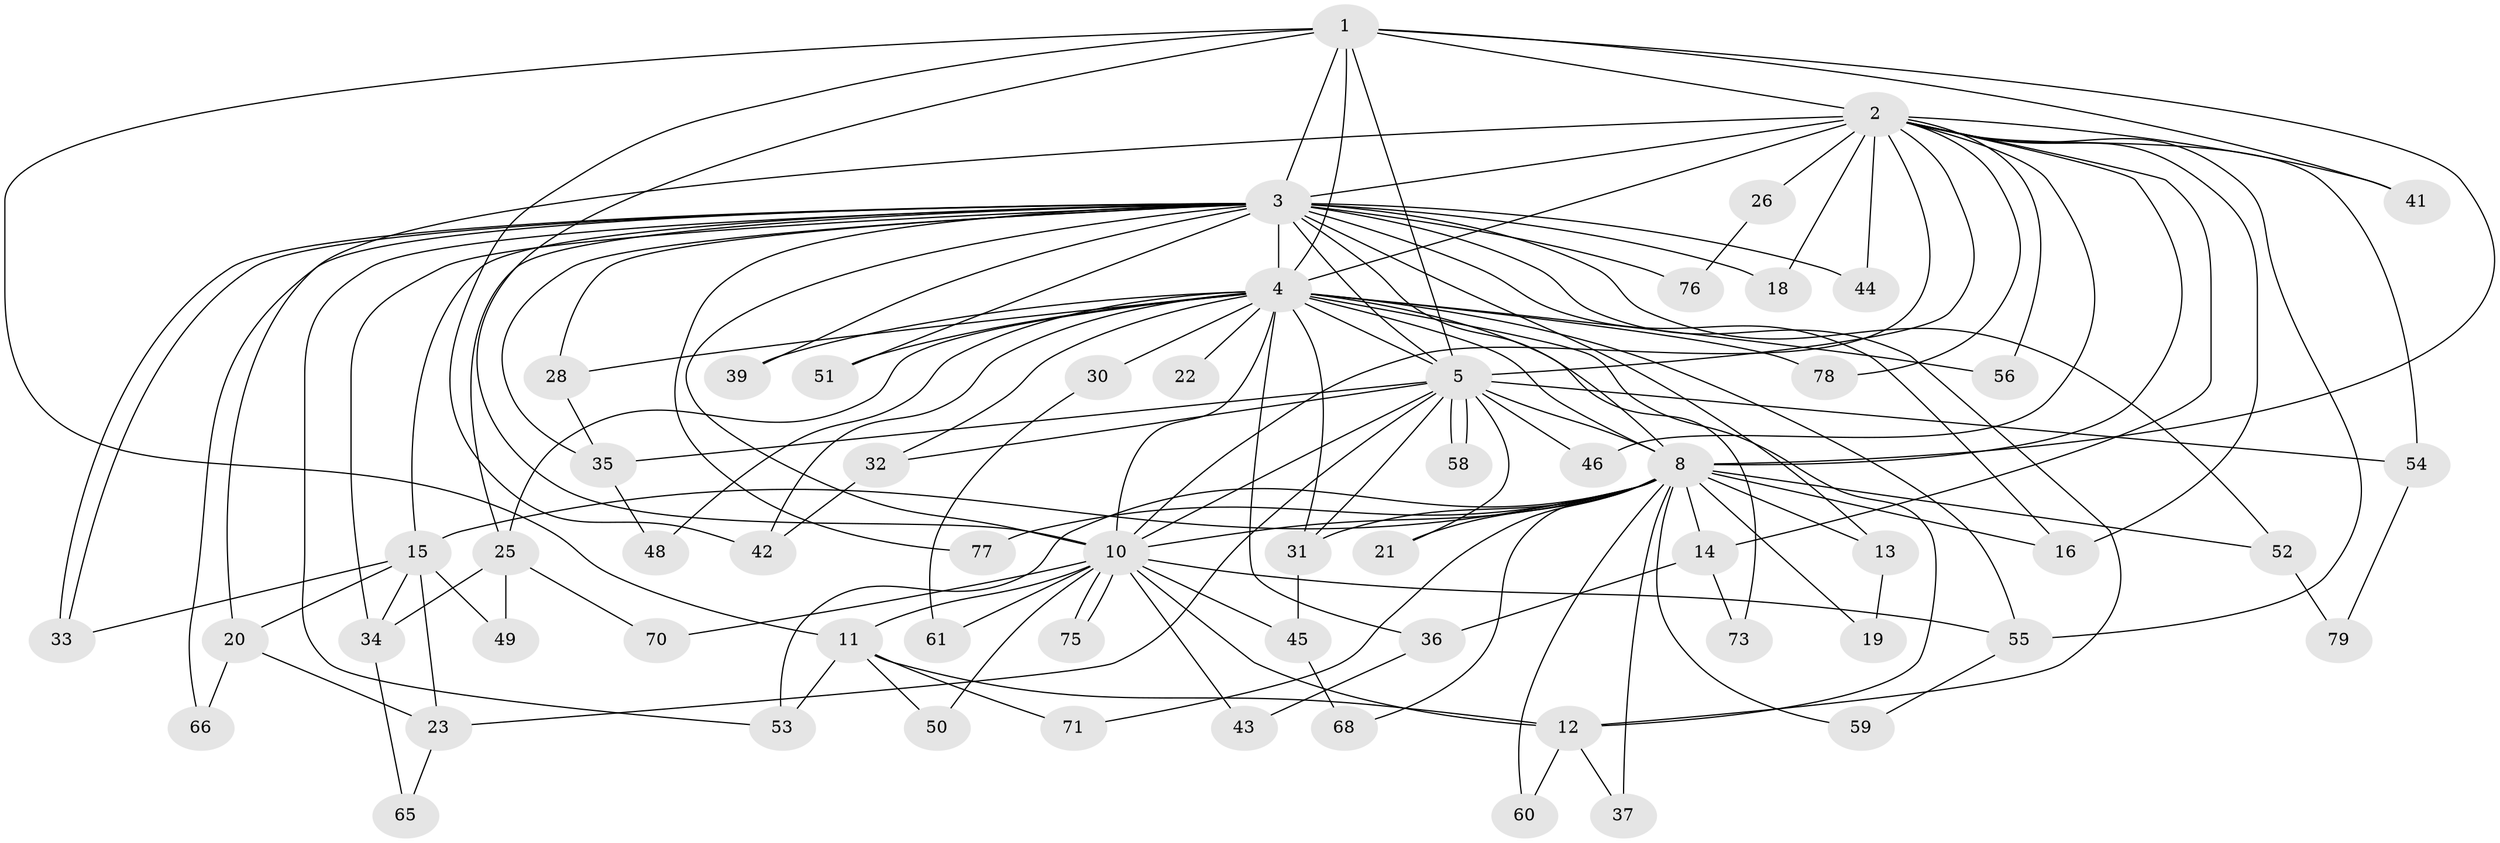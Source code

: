// Generated by graph-tools (version 1.1) at 2025/51/02/27/25 19:51:45]
// undirected, 61 vertices, 137 edges
graph export_dot {
graph [start="1"]
  node [color=gray90,style=filled];
  1 [super="+74"];
  2 [super="+9"];
  3 [super="+6"];
  4 [super="+7"];
  5 [super="+72"];
  8 [super="+57"];
  10 [super="+17"];
  11 [super="+64"];
  12 [super="+24"];
  13;
  14;
  15 [super="+40"];
  16 [super="+29"];
  18;
  19;
  20;
  21;
  22;
  23 [super="+27"];
  25 [super="+47"];
  26;
  28;
  30;
  31;
  32;
  33;
  34 [super="+63"];
  35 [super="+38"];
  36;
  37;
  39;
  41;
  42 [super="+67"];
  43;
  44;
  45;
  46;
  48;
  49;
  50;
  51;
  52;
  53 [super="+69"];
  54;
  55 [super="+62"];
  56;
  58;
  59;
  60;
  61;
  65;
  66;
  68;
  70;
  71;
  73;
  75;
  76;
  77;
  78;
  79;
  1 -- 2 [weight=2];
  1 -- 3 [weight=2];
  1 -- 4 [weight=3];
  1 -- 5;
  1 -- 8;
  1 -- 10;
  1 -- 11;
  1 -- 41;
  1 -- 42;
  2 -- 3 [weight=4];
  2 -- 4 [weight=4];
  2 -- 5 [weight=2];
  2 -- 8 [weight=2];
  2 -- 10 [weight=2];
  2 -- 18;
  2 -- 26 [weight=2];
  2 -- 41;
  2 -- 54;
  2 -- 55;
  2 -- 44;
  2 -- 14;
  2 -- 46;
  2 -- 16;
  2 -- 78;
  2 -- 20;
  2 -- 56;
  3 -- 4 [weight=4];
  3 -- 5 [weight=2];
  3 -- 8 [weight=2];
  3 -- 10 [weight=2];
  3 -- 28;
  3 -- 33;
  3 -- 33;
  3 -- 34;
  3 -- 35;
  3 -- 51;
  3 -- 66;
  3 -- 76;
  3 -- 13;
  3 -- 77;
  3 -- 15;
  3 -- 18;
  3 -- 25;
  3 -- 39;
  3 -- 44;
  3 -- 52;
  3 -- 53;
  3 -- 16;
  3 -- 12;
  4 -- 5 [weight=2];
  4 -- 8 [weight=2];
  4 -- 10 [weight=2];
  4 -- 22 [weight=2];
  4 -- 30 [weight=2];
  4 -- 31;
  4 -- 32;
  4 -- 78;
  4 -- 73;
  4 -- 12;
  4 -- 25;
  4 -- 28;
  4 -- 36;
  4 -- 39;
  4 -- 42;
  4 -- 48;
  4 -- 51;
  4 -- 55;
  4 -- 56;
  5 -- 8 [weight=2];
  5 -- 10 [weight=2];
  5 -- 21;
  5 -- 32;
  5 -- 35;
  5 -- 46;
  5 -- 54;
  5 -- 58;
  5 -- 58;
  5 -- 31;
  5 -- 23;
  8 -- 10;
  8 -- 13;
  8 -- 14;
  8 -- 15;
  8 -- 16;
  8 -- 19;
  8 -- 21;
  8 -- 31;
  8 -- 37;
  8 -- 52;
  8 -- 59;
  8 -- 60;
  8 -- 68;
  8 -- 71;
  8 -- 77;
  8 -- 53;
  10 -- 11;
  10 -- 12;
  10 -- 50;
  10 -- 70;
  10 -- 75;
  10 -- 75;
  10 -- 45;
  10 -- 43;
  10 -- 61;
  10 -- 55;
  11 -- 50;
  11 -- 53;
  11 -- 71;
  11 -- 12;
  12 -- 37;
  12 -- 60;
  13 -- 19;
  14 -- 36;
  14 -- 73;
  15 -- 20;
  15 -- 23;
  15 -- 34;
  15 -- 49;
  15 -- 33;
  20 -- 23;
  20 -- 66;
  23 -- 65;
  25 -- 49;
  25 -- 70;
  25 -- 34;
  26 -- 76;
  28 -- 35;
  30 -- 61;
  31 -- 45;
  32 -- 42;
  34 -- 65;
  35 -- 48;
  36 -- 43;
  45 -- 68;
  52 -- 79;
  54 -- 79;
  55 -- 59;
}

